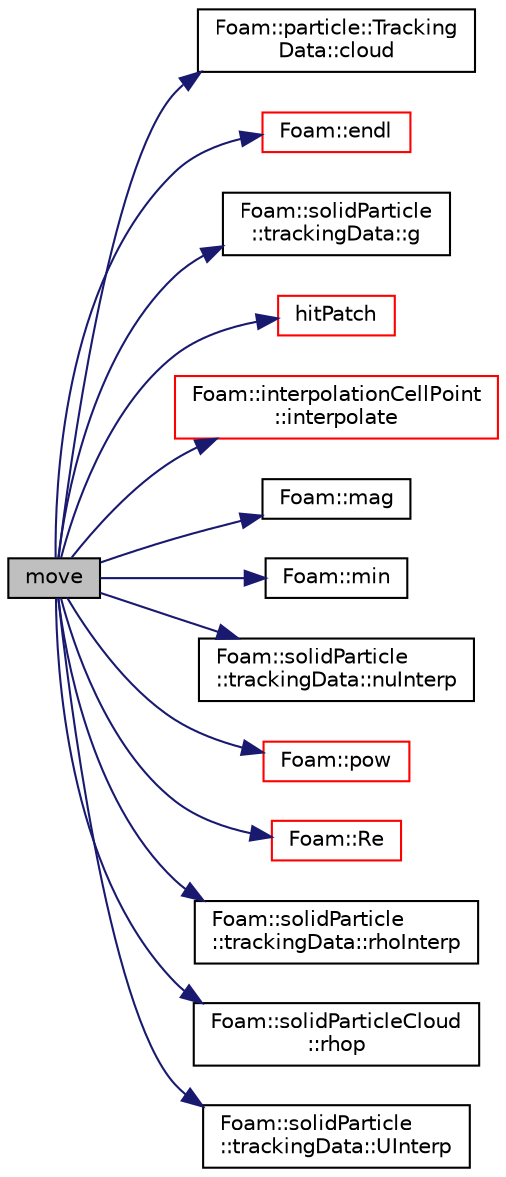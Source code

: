 digraph "move"
{
  bgcolor="transparent";
  edge [fontname="Helvetica",fontsize="10",labelfontname="Helvetica",labelfontsize="10"];
  node [fontname="Helvetica",fontsize="10",shape=record];
  rankdir="LR";
  Node1 [label="move",height=0.2,width=0.4,color="black", fillcolor="grey75", style="filled", fontcolor="black"];
  Node1 -> Node2 [color="midnightblue",fontsize="10",style="solid",fontname="Helvetica"];
  Node2 [label="Foam::particle::Tracking\lData::cloud",height=0.2,width=0.4,color="black",URL="$a02743.html#a75f12c9a2d28ecdfb85a8b1ad8034473",tooltip="Return a reference to the cloud. "];
  Node1 -> Node3 [color="midnightblue",fontsize="10",style="solid",fontname="Helvetica"];
  Node3 [label="Foam::endl",height=0.2,width=0.4,color="red",URL="$a10936.html#a2db8fe02a0d3909e9351bb4275b23ce4",tooltip="Add newline and flush stream. "];
  Node1 -> Node4 [color="midnightblue",fontsize="10",style="solid",fontname="Helvetica"];
  Node4 [label="Foam::solidParticle\l::trackingData::g",height=0.2,width=0.4,color="black",URL="$a02744.html#a31de7081754c4d2723d9228165f66c9d"];
  Node1 -> Node5 [color="midnightblue",fontsize="10",style="solid",fontname="Helvetica"];
  Node5 [label="hitPatch",height=0.2,width=0.4,color="red",URL="$a02455.html#a4caf1bad861c1ac81a4479c6de40ec58",tooltip="Overridable function to handle the particle hitting a patch. "];
  Node1 -> Node6 [color="midnightblue",fontsize="10",style="solid",fontname="Helvetica"];
  Node6 [label="Foam::interpolationCellPoint\l::interpolate",height=0.2,width=0.4,color="red",URL="$a01179.html#abc137f1878ea56b57299f529b073129a",tooltip="Interpolate field for the given cellPointWeight. "];
  Node1 -> Node7 [color="midnightblue",fontsize="10",style="solid",fontname="Helvetica"];
  Node7 [label="Foam::mag",height=0.2,width=0.4,color="black",URL="$a10936.html#a929da2a3fdcf3dacbbe0487d3a330dae"];
  Node1 -> Node8 [color="midnightblue",fontsize="10",style="solid",fontname="Helvetica"];
  Node8 [label="Foam::min",height=0.2,width=0.4,color="black",URL="$a10936.html#a253e112ad2d56d96230ff39ea7f442dc"];
  Node1 -> Node9 [color="midnightblue",fontsize="10",style="solid",fontname="Helvetica"];
  Node9 [label="Foam::solidParticle\l::trackingData::nuInterp",height=0.2,width=0.4,color="black",URL="$a02744.html#a6d2f857cf728a698ce00dbc084f38586"];
  Node1 -> Node10 [color="midnightblue",fontsize="10",style="solid",fontname="Helvetica"];
  Node10 [label="Foam::pow",height=0.2,width=0.4,color="red",URL="$a10936.html#a7500c8e9d27a442adc75e287de074c7c"];
  Node1 -> Node11 [color="midnightblue",fontsize="10",style="solid",fontname="Helvetica"];
  Node11 [label="Foam::Re",height=0.2,width=0.4,color="red",URL="$a10936.html#affa366970bcbe0f7ccf7c85557a3e12b"];
  Node1 -> Node12 [color="midnightblue",fontsize="10",style="solid",fontname="Helvetica"];
  Node12 [label="Foam::solidParticle\l::trackingData::rhoInterp",height=0.2,width=0.4,color="black",URL="$a02744.html#ae5a7acaf1fefcc61184dc272b6f2c097"];
  Node1 -> Node13 [color="midnightblue",fontsize="10",style="solid",fontname="Helvetica"];
  Node13 [label="Foam::solidParticleCloud\l::rhop",height=0.2,width=0.4,color="black",URL="$a02456.html#a50112173584a53939ee839218f5bd430"];
  Node1 -> Node14 [color="midnightblue",fontsize="10",style="solid",fontname="Helvetica"];
  Node14 [label="Foam::solidParticle\l::trackingData::UInterp",height=0.2,width=0.4,color="black",URL="$a02744.html#a15f4d96ef364cb773f923f51919d873c"];
}
